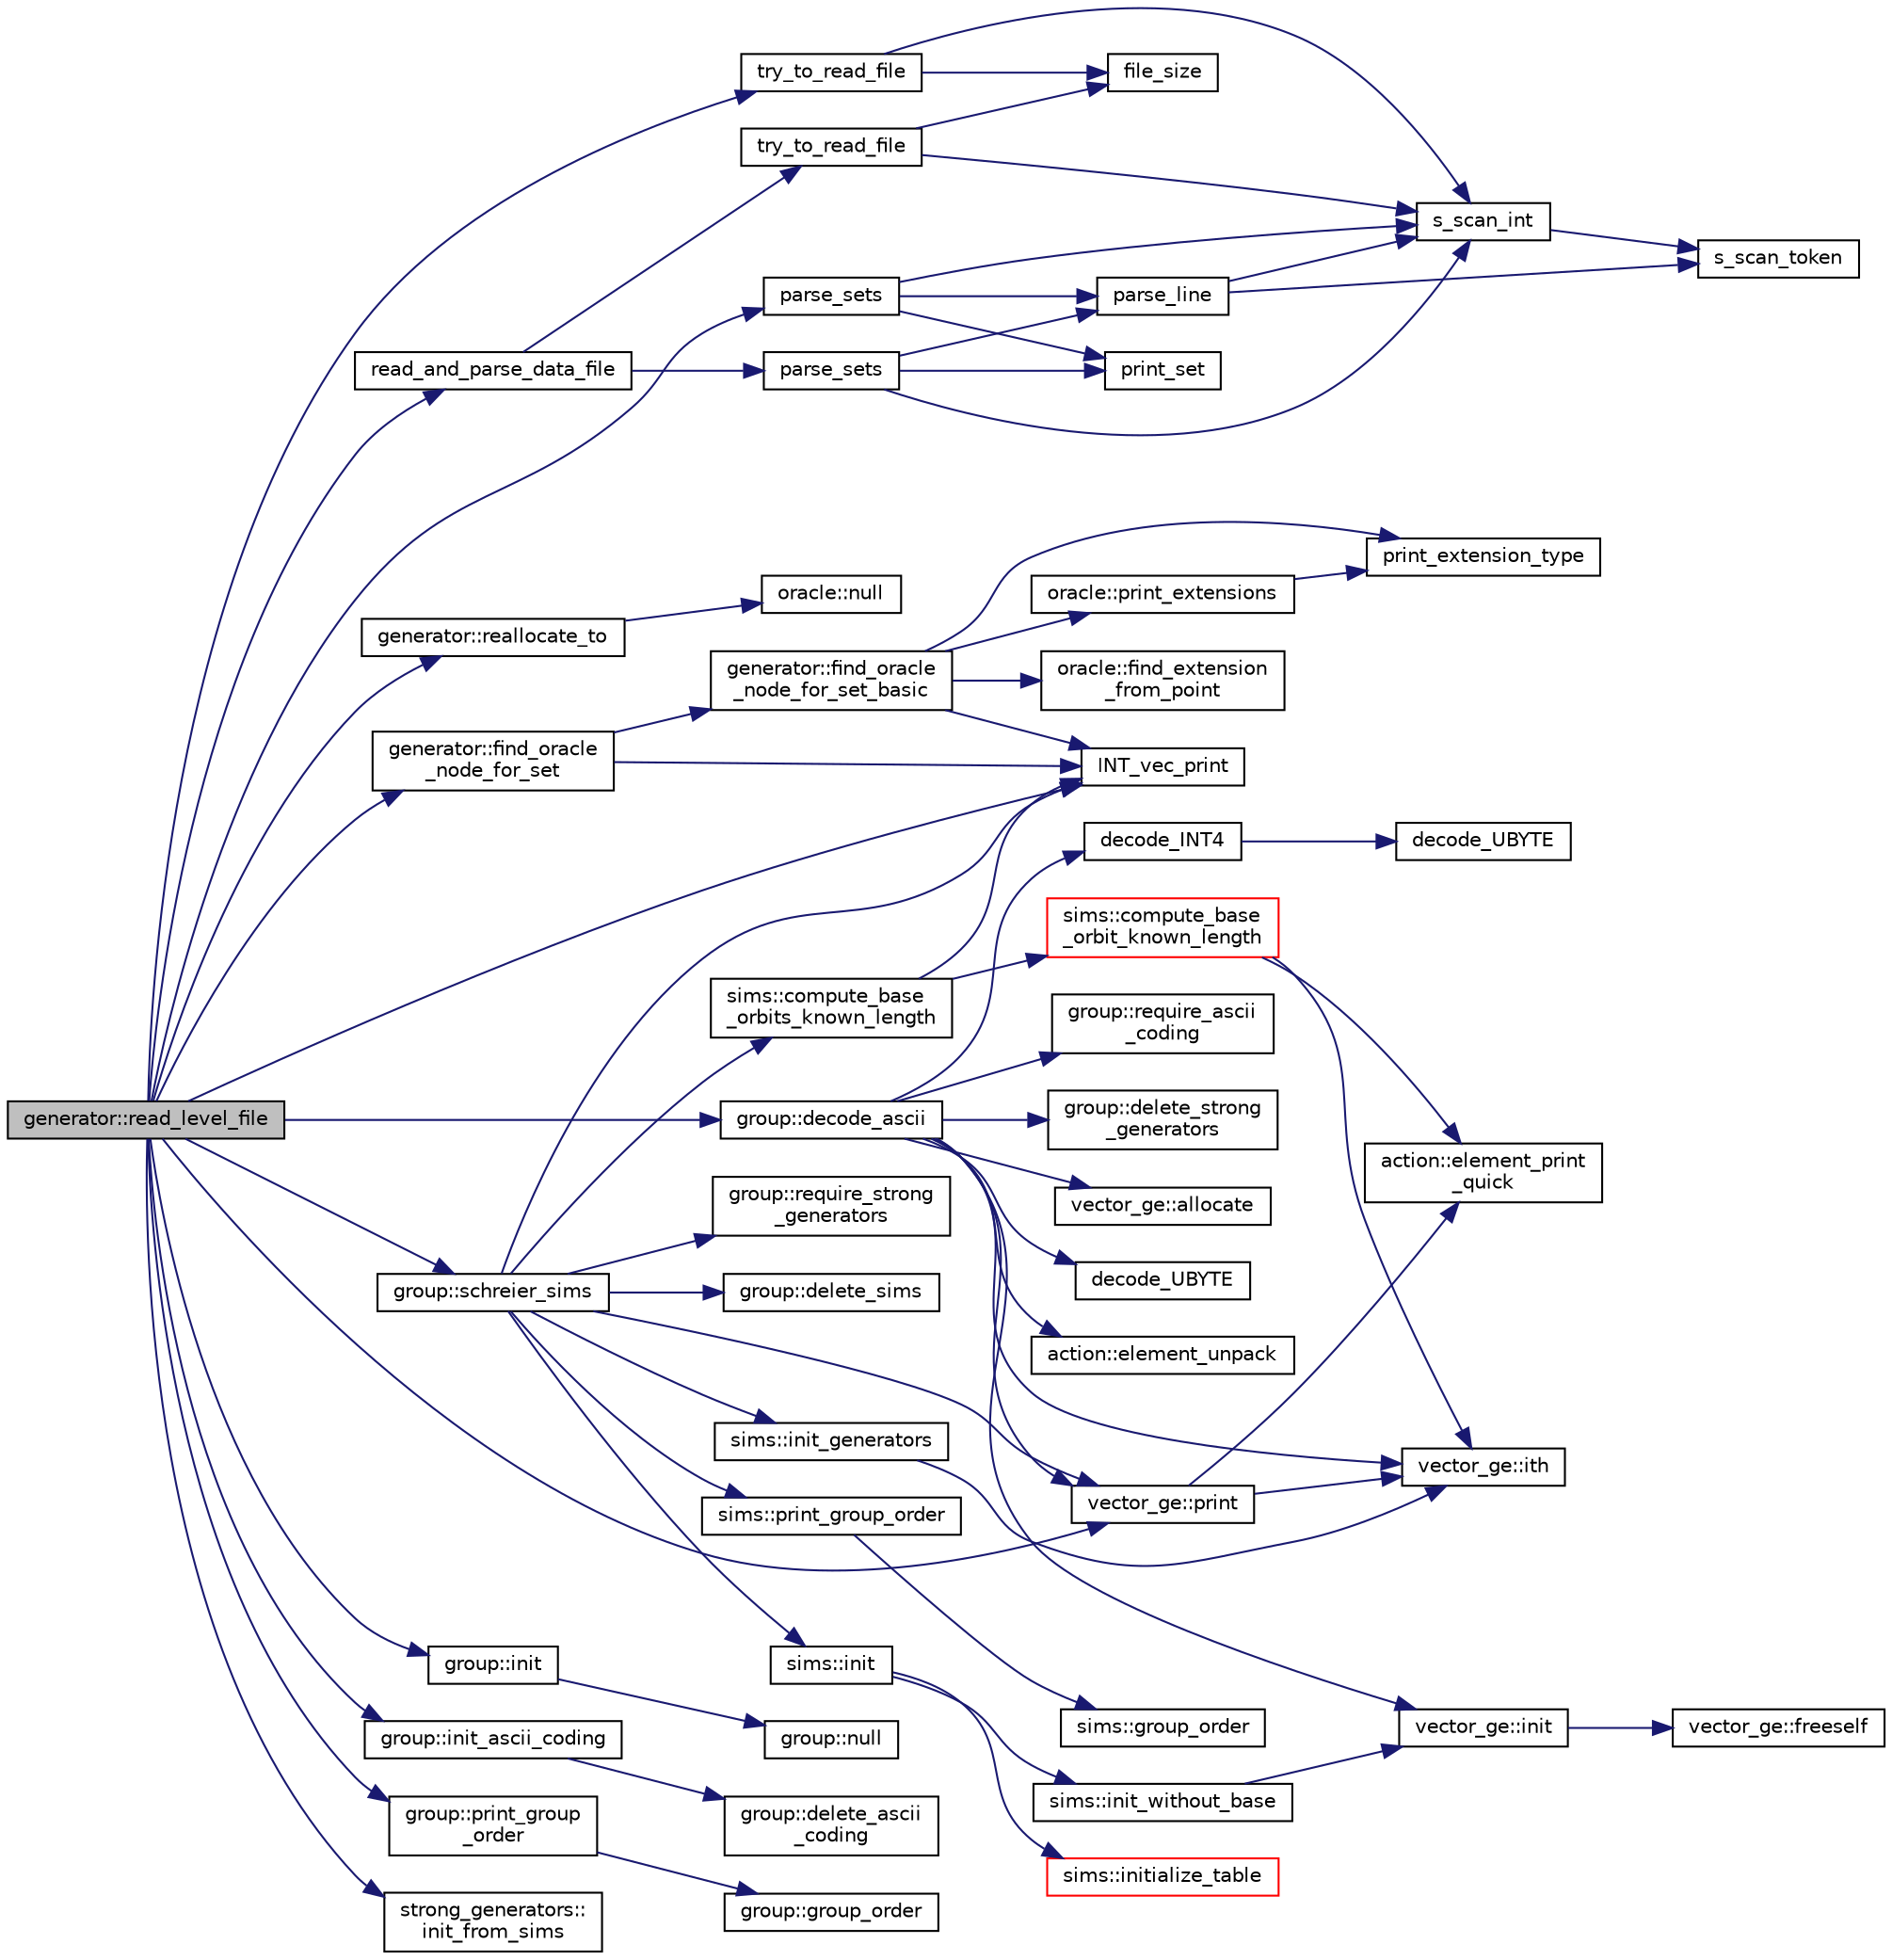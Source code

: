 digraph "generator::read_level_file"
{
  edge [fontname="Helvetica",fontsize="10",labelfontname="Helvetica",labelfontsize="10"];
  node [fontname="Helvetica",fontsize="10",shape=record];
  rankdir="LR";
  Node19382 [label="generator::read_level_file",height=0.2,width=0.4,color="black", fillcolor="grey75", style="filled", fontcolor="black"];
  Node19382 -> Node19383 [color="midnightblue",fontsize="10",style="solid",fontname="Helvetica"];
  Node19383 [label="read_and_parse_data_file",height=0.2,width=0.4,color="black", fillcolor="white", style="filled",URL="$d5/db4/io__and__os_8h.html#aa4d6668fcc58f40de7a3b75adf1e8af0"];
  Node19383 -> Node19384 [color="midnightblue",fontsize="10",style="solid",fontname="Helvetica"];
  Node19384 [label="try_to_read_file",height=0.2,width=0.4,color="black", fillcolor="white", style="filled",URL="$d4/d74/util_8_c.html#a1097b6ad7e39d3771b7e6a2fcb9326e9"];
  Node19384 -> Node19385 [color="midnightblue",fontsize="10",style="solid",fontname="Helvetica"];
  Node19385 [label="file_size",height=0.2,width=0.4,color="black", fillcolor="white", style="filled",URL="$d4/d74/util_8_c.html#a5c37cf5785204b6e9adf647dc14d0e50"];
  Node19384 -> Node19386 [color="midnightblue",fontsize="10",style="solid",fontname="Helvetica"];
  Node19386 [label="s_scan_int",height=0.2,width=0.4,color="black", fillcolor="white", style="filled",URL="$d4/d74/util_8_c.html#ab43cab8ae063700a2fc82113b69eea5f"];
  Node19386 -> Node19387 [color="midnightblue",fontsize="10",style="solid",fontname="Helvetica"];
  Node19387 [label="s_scan_token",height=0.2,width=0.4,color="black", fillcolor="white", style="filled",URL="$d4/d74/util_8_c.html#a8d1a4ad92d09138f7a1a7e389469ed45"];
  Node19383 -> Node19388 [color="midnightblue",fontsize="10",style="solid",fontname="Helvetica"];
  Node19388 [label="parse_sets",height=0.2,width=0.4,color="black", fillcolor="white", style="filled",URL="$d4/d74/util_8_c.html#a1612628db54b7daaa67b440f2343b240"];
  Node19388 -> Node19386 [color="midnightblue",fontsize="10",style="solid",fontname="Helvetica"];
  Node19388 -> Node19389 [color="midnightblue",fontsize="10",style="solid",fontname="Helvetica"];
  Node19389 [label="parse_line",height=0.2,width=0.4,color="black", fillcolor="white", style="filled",URL="$d4/d74/util_8_c.html#a19b7001c6d761d06e3aa469ad260c9de"];
  Node19389 -> Node19386 [color="midnightblue",fontsize="10",style="solid",fontname="Helvetica"];
  Node19389 -> Node19387 [color="midnightblue",fontsize="10",style="solid",fontname="Helvetica"];
  Node19388 -> Node19390 [color="midnightblue",fontsize="10",style="solid",fontname="Helvetica"];
  Node19390 [label="print_set",height=0.2,width=0.4,color="black", fillcolor="white", style="filled",URL="$d4/d74/util_8_c.html#a5cfa0b8a752874778b8fee3739ddaa1c"];
  Node19382 -> Node19391 [color="midnightblue",fontsize="10",style="solid",fontname="Helvetica"];
  Node19391 [label="try_to_read_file",height=0.2,width=0.4,color="black", fillcolor="white", style="filled",URL="$d5/db4/io__and__os_8h.html#a1097b6ad7e39d3771b7e6a2fcb9326e9"];
  Node19391 -> Node19385 [color="midnightblue",fontsize="10",style="solid",fontname="Helvetica"];
  Node19391 -> Node19386 [color="midnightblue",fontsize="10",style="solid",fontname="Helvetica"];
  Node19382 -> Node19392 [color="midnightblue",fontsize="10",style="solid",fontname="Helvetica"];
  Node19392 [label="parse_sets",height=0.2,width=0.4,color="black", fillcolor="white", style="filled",URL="$d5/db4/io__and__os_8h.html#a1612628db54b7daaa67b440f2343b240"];
  Node19392 -> Node19386 [color="midnightblue",fontsize="10",style="solid",fontname="Helvetica"];
  Node19392 -> Node19389 [color="midnightblue",fontsize="10",style="solid",fontname="Helvetica"];
  Node19392 -> Node19390 [color="midnightblue",fontsize="10",style="solid",fontname="Helvetica"];
  Node19382 -> Node19393 [color="midnightblue",fontsize="10",style="solid",fontname="Helvetica"];
  Node19393 [label="generator::reallocate_to",height=0.2,width=0.4,color="black", fillcolor="white", style="filled",URL="$d7/d73/classgenerator.html#aaabd1655d088257996d3faf26dfd552c"];
  Node19393 -> Node19394 [color="midnightblue",fontsize="10",style="solid",fontname="Helvetica"];
  Node19394 [label="oracle::null",height=0.2,width=0.4,color="black", fillcolor="white", style="filled",URL="$d7/da7/classoracle.html#ae12c76830318ec2d4f6c2a77da98bb55"];
  Node19382 -> Node19395 [color="midnightblue",fontsize="10",style="solid",fontname="Helvetica"];
  Node19395 [label="INT_vec_print",height=0.2,width=0.4,color="black", fillcolor="white", style="filled",URL="$df/dbf/sajeeb_8_c.html#a79a5901af0b47dd0d694109543c027fe"];
  Node19382 -> Node19396 [color="midnightblue",fontsize="10",style="solid",fontname="Helvetica"];
  Node19396 [label="generator::find_oracle\l_node_for_set",height=0.2,width=0.4,color="black", fillcolor="white", style="filled",URL="$d7/d73/classgenerator.html#acdf58f4d0bdb6a88af63cdd5fb5d6bff"];
  Node19396 -> Node19395 [color="midnightblue",fontsize="10",style="solid",fontname="Helvetica"];
  Node19396 -> Node19397 [color="midnightblue",fontsize="10",style="solid",fontname="Helvetica"];
  Node19397 [label="generator::find_oracle\l_node_for_set_basic",height=0.2,width=0.4,color="black", fillcolor="white", style="filled",URL="$d7/d73/classgenerator.html#aef74bcab80fb84791767d56f6cc1464f"];
  Node19397 -> Node19395 [color="midnightblue",fontsize="10",style="solid",fontname="Helvetica"];
  Node19397 -> Node19398 [color="midnightblue",fontsize="10",style="solid",fontname="Helvetica"];
  Node19398 [label="oracle::find_extension\l_from_point",height=0.2,width=0.4,color="black", fillcolor="white", style="filled",URL="$d7/da7/classoracle.html#aa6091b5a2260435d706a61ddc06ad1a4"];
  Node19397 -> Node19399 [color="midnightblue",fontsize="10",style="solid",fontname="Helvetica"];
  Node19399 [label="oracle::print_extensions",height=0.2,width=0.4,color="black", fillcolor="white", style="filled",URL="$d7/da7/classoracle.html#a6ea212ee0158a6c6146d54f79ba0e9f3"];
  Node19399 -> Node19400 [color="midnightblue",fontsize="10",style="solid",fontname="Helvetica"];
  Node19400 [label="print_extension_type",height=0.2,width=0.4,color="black", fillcolor="white", style="filled",URL="$da/d10/other_8h.html#ab39242254c1c0bce13010118473d8c74"];
  Node19397 -> Node19400 [color="midnightblue",fontsize="10",style="solid",fontname="Helvetica"];
  Node19382 -> Node19401 [color="midnightblue",fontsize="10",style="solid",fontname="Helvetica"];
  Node19401 [label="group::init",height=0.2,width=0.4,color="black", fillcolor="white", style="filled",URL="$d1/db7/classgroup.html#a9f5de0500658e265332c7f62c0d3962d"];
  Node19401 -> Node19402 [color="midnightblue",fontsize="10",style="solid",fontname="Helvetica"];
  Node19402 [label="group::null",height=0.2,width=0.4,color="black", fillcolor="white", style="filled",URL="$d1/db7/classgroup.html#a25f33ef4c9370d6cefa29b0c49f64a18"];
  Node19382 -> Node19403 [color="midnightblue",fontsize="10",style="solid",fontname="Helvetica"];
  Node19403 [label="group::init_ascii_coding",height=0.2,width=0.4,color="black", fillcolor="white", style="filled",URL="$d1/db7/classgroup.html#a4c4d424f66051a19e7c40f3104f58bf3"];
  Node19403 -> Node19404 [color="midnightblue",fontsize="10",style="solid",fontname="Helvetica"];
  Node19404 [label="group::delete_ascii\l_coding",height=0.2,width=0.4,color="black", fillcolor="white", style="filled",URL="$d1/db7/classgroup.html#aa71c4507467519fc564a6715fe7efdf5"];
  Node19382 -> Node19405 [color="midnightblue",fontsize="10",style="solid",fontname="Helvetica"];
  Node19405 [label="group::decode_ascii",height=0.2,width=0.4,color="black", fillcolor="white", style="filled",URL="$d1/db7/classgroup.html#aaf998199131855804b53c8fc917a187f"];
  Node19405 -> Node19406 [color="midnightblue",fontsize="10",style="solid",fontname="Helvetica"];
  Node19406 [label="group::require_ascii\l_coding",height=0.2,width=0.4,color="black", fillcolor="white", style="filled",URL="$d1/db7/classgroup.html#a7b4323ca1322c3ef029657dadbd47e36"];
  Node19405 -> Node19407 [color="midnightblue",fontsize="10",style="solid",fontname="Helvetica"];
  Node19407 [label="decode_INT4",height=0.2,width=0.4,color="black", fillcolor="white", style="filled",URL="$d5/db4/io__and__os_8h.html#a612dad0619e9870a91f364fb187abeb8"];
  Node19407 -> Node19408 [color="midnightblue",fontsize="10",style="solid",fontname="Helvetica"];
  Node19408 [label="decode_UBYTE",height=0.2,width=0.4,color="black", fillcolor="white", style="filled",URL="$d4/d74/util_8_c.html#a100147d3ca1b1a594732c839eb78b753"];
  Node19405 -> Node19409 [color="midnightblue",fontsize="10",style="solid",fontname="Helvetica"];
  Node19409 [label="group::delete_strong\l_generators",height=0.2,width=0.4,color="black", fillcolor="white", style="filled",URL="$d1/db7/classgroup.html#a36c96bdf4428fdf236dfabab0f82b898"];
  Node19405 -> Node19410 [color="midnightblue",fontsize="10",style="solid",fontname="Helvetica"];
  Node19410 [label="vector_ge::init",height=0.2,width=0.4,color="black", fillcolor="white", style="filled",URL="$d4/d6e/classvector__ge.html#afe1d6befd1f1501e6be34afbaa9d30a8"];
  Node19410 -> Node19411 [color="midnightblue",fontsize="10",style="solid",fontname="Helvetica"];
  Node19411 [label="vector_ge::freeself",height=0.2,width=0.4,color="black", fillcolor="white", style="filled",URL="$d4/d6e/classvector__ge.html#aa002e4b715cc73a9b8b367d29700b452"];
  Node19405 -> Node19412 [color="midnightblue",fontsize="10",style="solid",fontname="Helvetica"];
  Node19412 [label="vector_ge::allocate",height=0.2,width=0.4,color="black", fillcolor="white", style="filled",URL="$d4/d6e/classvector__ge.html#a35b062a9201b30f0a87bf87702d243ae"];
  Node19405 -> Node19413 [color="midnightblue",fontsize="10",style="solid",fontname="Helvetica"];
  Node19413 [label="decode_UBYTE",height=0.2,width=0.4,color="black", fillcolor="white", style="filled",URL="$d5/db4/io__and__os_8h.html#a100147d3ca1b1a594732c839eb78b753"];
  Node19405 -> Node19414 [color="midnightblue",fontsize="10",style="solid",fontname="Helvetica"];
  Node19414 [label="action::element_unpack",height=0.2,width=0.4,color="black", fillcolor="white", style="filled",URL="$d2/d86/classaction.html#a02107279a3bdcf054008bd180dfaef10"];
  Node19405 -> Node19415 [color="midnightblue",fontsize="10",style="solid",fontname="Helvetica"];
  Node19415 [label="vector_ge::ith",height=0.2,width=0.4,color="black", fillcolor="white", style="filled",URL="$d4/d6e/classvector__ge.html#a1ff002e8b746a9beb119d57dcd4a15ff"];
  Node19405 -> Node19416 [color="midnightblue",fontsize="10",style="solid",fontname="Helvetica"];
  Node19416 [label="vector_ge::print",height=0.2,width=0.4,color="black", fillcolor="white", style="filled",URL="$d4/d6e/classvector__ge.html#a0d260cce035c20b32d7989c50670aa8a"];
  Node19416 -> Node19417 [color="midnightblue",fontsize="10",style="solid",fontname="Helvetica"];
  Node19417 [label="action::element_print\l_quick",height=0.2,width=0.4,color="black", fillcolor="white", style="filled",URL="$d2/d86/classaction.html#a4844680cf6750396f76494a28655265b"];
  Node19416 -> Node19415 [color="midnightblue",fontsize="10",style="solid",fontname="Helvetica"];
  Node19382 -> Node19418 [color="midnightblue",fontsize="10",style="solid",fontname="Helvetica"];
  Node19418 [label="group::schreier_sims",height=0.2,width=0.4,color="black", fillcolor="white", style="filled",URL="$d1/db7/classgroup.html#a224ed784f302897ca0c0e578446afa08"];
  Node19418 -> Node19419 [color="midnightblue",fontsize="10",style="solid",fontname="Helvetica"];
  Node19419 [label="group::require_strong\l_generators",height=0.2,width=0.4,color="black", fillcolor="white", style="filled",URL="$d1/db7/classgroup.html#adfc3de74ab859ba6dba668b50efaf392"];
  Node19418 -> Node19420 [color="midnightblue",fontsize="10",style="solid",fontname="Helvetica"];
  Node19420 [label="group::delete_sims",height=0.2,width=0.4,color="black", fillcolor="white", style="filled",URL="$d1/db7/classgroup.html#accebe64da3d51160a974fad069a90eac"];
  Node19418 -> Node19421 [color="midnightblue",fontsize="10",style="solid",fontname="Helvetica"];
  Node19421 [label="sims::init",height=0.2,width=0.4,color="black", fillcolor="white", style="filled",URL="$d9/df3/classsims.html#a02eb61ed14f75cfe4dc0770142c1bff0"];
  Node19421 -> Node19422 [color="midnightblue",fontsize="10",style="solid",fontname="Helvetica"];
  Node19422 [label="sims::init_without_base",height=0.2,width=0.4,color="black", fillcolor="white", style="filled",URL="$d9/df3/classsims.html#a1010f2dc330b7c5ae10128c0b7dcbefd"];
  Node19422 -> Node19410 [color="midnightblue",fontsize="10",style="solid",fontname="Helvetica"];
  Node19421 -> Node19423 [color="midnightblue",fontsize="10",style="solid",fontname="Helvetica"];
  Node19423 [label="sims::initialize_table",height=0.2,width=0.4,color="red", fillcolor="white", style="filled",URL="$d9/df3/classsims.html#abe36dd0812bde20447f5aaa8384596a7"];
  Node19418 -> Node19416 [color="midnightblue",fontsize="10",style="solid",fontname="Helvetica"];
  Node19418 -> Node19425 [color="midnightblue",fontsize="10",style="solid",fontname="Helvetica"];
  Node19425 [label="sims::init_generators",height=0.2,width=0.4,color="black", fillcolor="white", style="filled",URL="$d9/df3/classsims.html#aa2a7908389727bdfa05d034e8d53a818"];
  Node19425 -> Node19415 [color="midnightblue",fontsize="10",style="solid",fontname="Helvetica"];
  Node19418 -> Node19395 [color="midnightblue",fontsize="10",style="solid",fontname="Helvetica"];
  Node19418 -> Node19426 [color="midnightblue",fontsize="10",style="solid",fontname="Helvetica"];
  Node19426 [label="sims::compute_base\l_orbits_known_length",height=0.2,width=0.4,color="black", fillcolor="white", style="filled",URL="$d9/df3/classsims.html#a7f6b55695e29ce46f965ac4c87c31a06"];
  Node19426 -> Node19395 [color="midnightblue",fontsize="10",style="solid",fontname="Helvetica"];
  Node19426 -> Node19427 [color="midnightblue",fontsize="10",style="solid",fontname="Helvetica"];
  Node19427 [label="sims::compute_base\l_orbit_known_length",height=0.2,width=0.4,color="red", fillcolor="white", style="filled",URL="$d9/df3/classsims.html#af93aba6d77ea121ff5e1dec9fefa0002"];
  Node19427 -> Node19417 [color="midnightblue",fontsize="10",style="solid",fontname="Helvetica"];
  Node19427 -> Node19415 [color="midnightblue",fontsize="10",style="solid",fontname="Helvetica"];
  Node19418 -> Node19431 [color="midnightblue",fontsize="10",style="solid",fontname="Helvetica"];
  Node19431 [label="sims::print_group_order",height=0.2,width=0.4,color="black", fillcolor="white", style="filled",URL="$d9/df3/classsims.html#a2fc3bfc40a993e0a6902374465304c0c"];
  Node19431 -> Node19432 [color="midnightblue",fontsize="10",style="solid",fontname="Helvetica"];
  Node19432 [label="sims::group_order",height=0.2,width=0.4,color="black", fillcolor="white", style="filled",URL="$d9/df3/classsims.html#aa442445175656570fa35febbe790efad"];
  Node19382 -> Node19433 [color="midnightblue",fontsize="10",style="solid",fontname="Helvetica"];
  Node19433 [label="group::print_group\l_order",height=0.2,width=0.4,color="black", fillcolor="white", style="filled",URL="$d1/db7/classgroup.html#aa43ecff562ccdcb7305ace4e7414f3d8"];
  Node19433 -> Node19434 [color="midnightblue",fontsize="10",style="solid",fontname="Helvetica"];
  Node19434 [label="group::group_order",height=0.2,width=0.4,color="black", fillcolor="white", style="filled",URL="$d1/db7/classgroup.html#a2d70bcf6a1495e7fb8e16ba7dfadb725"];
  Node19382 -> Node19435 [color="midnightblue",fontsize="10",style="solid",fontname="Helvetica"];
  Node19435 [label="strong_generators::\linit_from_sims",height=0.2,width=0.4,color="black", fillcolor="white", style="filled",URL="$dc/d09/classstrong__generators.html#a2b997decdab82e889c1151f29a846a66"];
  Node19382 -> Node19416 [color="midnightblue",fontsize="10",style="solid",fontname="Helvetica"];
}
